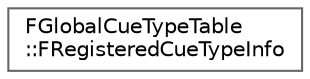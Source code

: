 digraph "Graphical Class Hierarchy"
{
 // INTERACTIVE_SVG=YES
 // LATEX_PDF_SIZE
  bgcolor="transparent";
  edge [fontname=Helvetica,fontsize=10,labelfontname=Helvetica,labelfontsize=10];
  node [fontname=Helvetica,fontsize=10,shape=box,height=0.2,width=0.4];
  rankdir="LR";
  Node0 [id="Node000000",label="FGlobalCueTypeTable\l::FRegisteredCueTypeInfo",height=0.2,width=0.4,color="grey40", fillcolor="white", style="filled",URL="$d3/d26/structFGlobalCueTypeTable_1_1FRegisteredCueTypeInfo.html",tooltip=" "];
}
